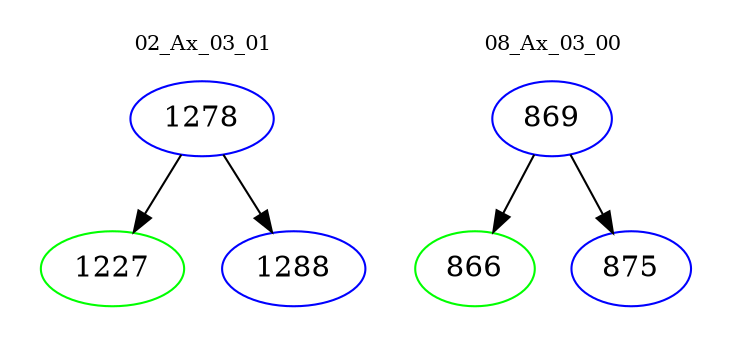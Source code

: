 digraph{
subgraph cluster_0 {
color = white
label = "02_Ax_03_01";
fontsize=10;
T0_1278 [label="1278", color="blue"]
T0_1278 -> T0_1227 [color="black"]
T0_1227 [label="1227", color="green"]
T0_1278 -> T0_1288 [color="black"]
T0_1288 [label="1288", color="blue"]
}
subgraph cluster_1 {
color = white
label = "08_Ax_03_00";
fontsize=10;
T1_869 [label="869", color="blue"]
T1_869 -> T1_866 [color="black"]
T1_866 [label="866", color="green"]
T1_869 -> T1_875 [color="black"]
T1_875 [label="875", color="blue"]
}
}
